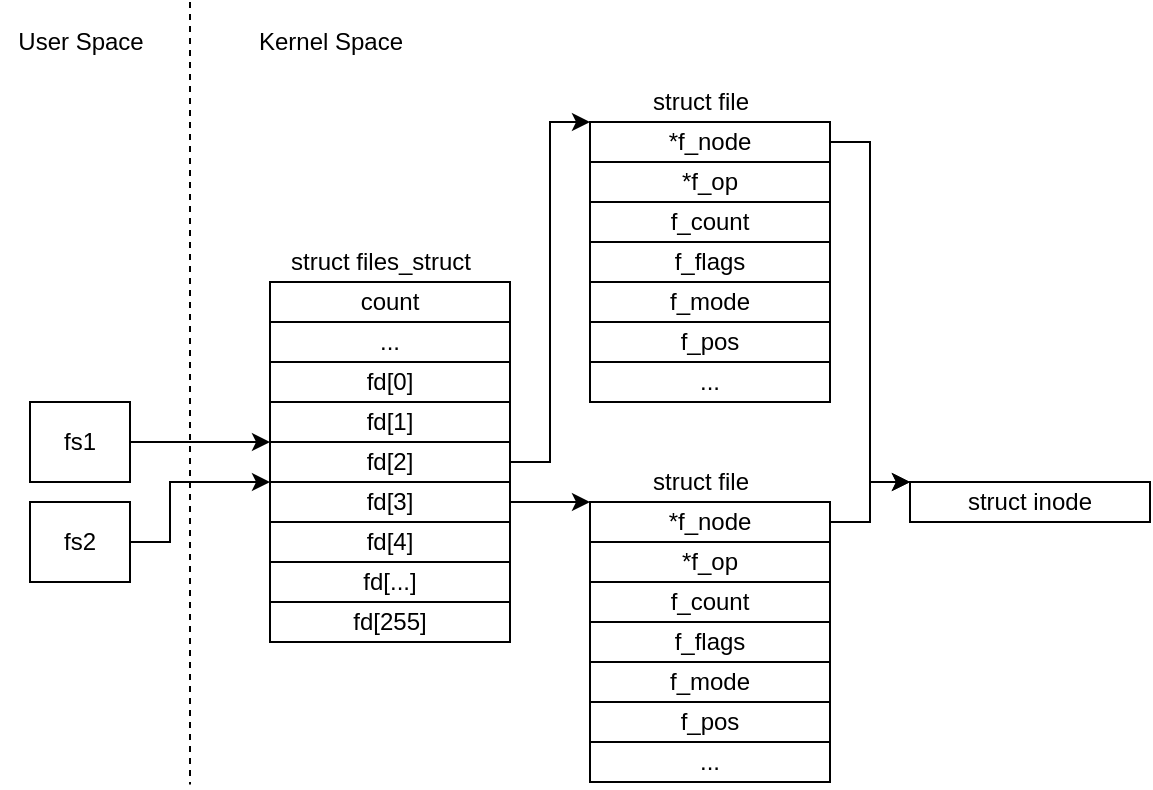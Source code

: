 <mxfile>
    <diagram id="vR1wObXb0Fl8Qe1qTvs4" name="Page-1">
        <mxGraphModel dx="853" dy="531" grid="0" gridSize="10" guides="1" tooltips="1" connect="1" arrows="1" fold="1" page="1" pageScale="1" pageWidth="1169" pageHeight="827" math="0" shadow="0">
            <root>
                <mxCell id="0"/>
                <mxCell id="1" parent="0"/>
                <mxCell id="76" style="edgeStyle=none;rounded=0;html=1;entryX=0;entryY=0;entryDx=0;entryDy=0;" edge="1" parent="1" source="2" target="60">
                    <mxGeometry relative="1" as="geometry"/>
                </mxCell>
                <mxCell id="2" value="fs1" style="whiteSpace=wrap;html=1;" parent="1" vertex="1">
                    <mxGeometry x="550" y="230" width="50" height="40" as="geometry"/>
                </mxCell>
                <mxCell id="77" style="edgeStyle=none;rounded=0;html=1;entryX=0;entryY=0;entryDx=0;entryDy=0;" edge="1" parent="1" source="3" target="61">
                    <mxGeometry relative="1" as="geometry">
                        <Array as="points">
                            <mxPoint x="620" y="300"/>
                            <mxPoint x="620" y="270"/>
                        </Array>
                    </mxGeometry>
                </mxCell>
                <mxCell id="3" value="fs2" style="whiteSpace=wrap;html=1;" parent="1" vertex="1">
                    <mxGeometry x="550" y="280" width="50" height="40" as="geometry"/>
                </mxCell>
                <mxCell id="59" style="edgeStyle=none;rounded=0;html=1;endArrow=none;endFill=0;dashed=1;" parent="1" edge="1">
                    <mxGeometry relative="1" as="geometry">
                        <mxPoint x="630" y="30" as="sourcePoint"/>
                        <mxPoint x="630" y="421.235" as="targetPoint"/>
                    </mxGeometry>
                </mxCell>
                <mxCell id="39" value="count" style="whiteSpace=wrap;html=1;" parent="1" vertex="1">
                    <mxGeometry x="670" y="170" width="120" height="20" as="geometry"/>
                </mxCell>
                <mxCell id="40" value="..." style="whiteSpace=wrap;html=1;" parent="1" vertex="1">
                    <mxGeometry x="670" y="190" width="120" height="20" as="geometry"/>
                </mxCell>
                <mxCell id="41" value="fd[0]" style="whiteSpace=wrap;html=1;" parent="1" vertex="1">
                    <mxGeometry x="670" y="210" width="120" height="20" as="geometry"/>
                </mxCell>
                <mxCell id="42" value="fd[1]" style="whiteSpace=wrap;html=1;" parent="1" vertex="1">
                    <mxGeometry x="670" y="230" width="120" height="20" as="geometry"/>
                </mxCell>
                <mxCell id="43" value="fd[...]" style="whiteSpace=wrap;html=1;" parent="1" vertex="1">
                    <mxGeometry x="670" y="310" width="120" height="20" as="geometry"/>
                </mxCell>
                <mxCell id="44" value="fd[255]" style="whiteSpace=wrap;html=1;" parent="1" vertex="1">
                    <mxGeometry x="670" y="330" width="120" height="20" as="geometry"/>
                </mxCell>
                <mxCell id="46" value="struct files_struct" style="text;html=1;resizable=0;autosize=1;align=center;verticalAlign=middle;points=[];fillColor=none;strokeColor=none;rounded=0;" parent="1" vertex="1">
                    <mxGeometry x="670" y="150" width="110" height="20" as="geometry"/>
                </mxCell>
                <mxCell id="55" style="edgeStyle=none;rounded=0;html=1;exitX=1;exitY=0.5;exitDx=0;exitDy=0;entryX=0;entryY=0;entryDx=0;entryDy=0;" parent="1" source="47" target="54" edge="1">
                    <mxGeometry relative="1" as="geometry">
                        <Array as="points">
                            <mxPoint x="970" y="290"/>
                            <mxPoint x="970" y="270"/>
                        </Array>
                    </mxGeometry>
                </mxCell>
                <mxCell id="47" value="*f_node" style="whiteSpace=wrap;html=1;" parent="1" vertex="1">
                    <mxGeometry x="830" y="280" width="120" height="20" as="geometry"/>
                </mxCell>
                <mxCell id="48" value="*f_op" style="whiteSpace=wrap;html=1;" parent="1" vertex="1">
                    <mxGeometry x="830" y="300" width="120" height="20" as="geometry"/>
                </mxCell>
                <mxCell id="49" value="f_count" style="whiteSpace=wrap;html=1;" parent="1" vertex="1">
                    <mxGeometry x="830" y="320" width="120" height="20" as="geometry"/>
                </mxCell>
                <mxCell id="50" value="f_flags" style="whiteSpace=wrap;html=1;" parent="1" vertex="1">
                    <mxGeometry x="830" y="340" width="120" height="20" as="geometry"/>
                </mxCell>
                <mxCell id="51" value="f_mode" style="whiteSpace=wrap;html=1;" parent="1" vertex="1">
                    <mxGeometry x="830" y="360" width="120" height="20" as="geometry"/>
                </mxCell>
                <mxCell id="52" value="f_pos" style="whiteSpace=wrap;html=1;" parent="1" vertex="1">
                    <mxGeometry x="830" y="380" width="120" height="20" as="geometry"/>
                </mxCell>
                <mxCell id="53" value="..." style="whiteSpace=wrap;html=1;" parent="1" vertex="1">
                    <mxGeometry x="830" y="400" width="120" height="20" as="geometry"/>
                </mxCell>
                <mxCell id="54" value="struct inode" style="whiteSpace=wrap;html=1;" parent="1" vertex="1">
                    <mxGeometry x="990" y="270" width="120" height="20" as="geometry"/>
                </mxCell>
                <mxCell id="58" value="Kernel Space" style="text;html=1;resizable=0;autosize=1;align=center;verticalAlign=middle;points=[];fillColor=none;strokeColor=none;rounded=0;" parent="1" vertex="1">
                    <mxGeometry x="655" y="40" width="90" height="20" as="geometry"/>
                </mxCell>
                <mxCell id="74" style="edgeStyle=none;rounded=0;html=1;exitX=1;exitY=0.5;exitDx=0;exitDy=0;entryX=0;entryY=0;entryDx=0;entryDy=0;" edge="1" parent="1" source="60" target="63">
                    <mxGeometry relative="1" as="geometry">
                        <Array as="points">
                            <mxPoint x="810" y="260"/>
                            <mxPoint x="810" y="90"/>
                        </Array>
                    </mxGeometry>
                </mxCell>
                <mxCell id="60" value="fd[2]" style="whiteSpace=wrap;html=1;" vertex="1" parent="1">
                    <mxGeometry x="670" y="250" width="120" height="20" as="geometry"/>
                </mxCell>
                <mxCell id="75" style="edgeStyle=none;rounded=0;html=1;exitX=1;exitY=0.5;exitDx=0;exitDy=0;entryX=0;entryY=0;entryDx=0;entryDy=0;" edge="1" parent="1" source="61" target="47">
                    <mxGeometry relative="1" as="geometry"/>
                </mxCell>
                <mxCell id="61" value="fd[3]" style="whiteSpace=wrap;html=1;" vertex="1" parent="1">
                    <mxGeometry x="670" y="270" width="120" height="20" as="geometry"/>
                </mxCell>
                <mxCell id="62" value="fd[4]" style="whiteSpace=wrap;html=1;" vertex="1" parent="1">
                    <mxGeometry x="670" y="290" width="120" height="20" as="geometry"/>
                </mxCell>
                <mxCell id="73" style="edgeStyle=none;html=1;exitX=1;exitY=0.5;exitDx=0;exitDy=0;entryX=0;entryY=0;entryDx=0;entryDy=0;rounded=0;" edge="1" parent="1" source="63" target="54">
                    <mxGeometry relative="1" as="geometry">
                        <Array as="points">
                            <mxPoint x="970" y="100"/>
                            <mxPoint x="970" y="270"/>
                        </Array>
                    </mxGeometry>
                </mxCell>
                <mxCell id="63" value="*f_node" style="whiteSpace=wrap;html=1;" vertex="1" parent="1">
                    <mxGeometry x="830" y="90" width="120" height="20" as="geometry"/>
                </mxCell>
                <mxCell id="64" value="*f_op" style="whiteSpace=wrap;html=1;" vertex="1" parent="1">
                    <mxGeometry x="830" y="110" width="120" height="20" as="geometry"/>
                </mxCell>
                <mxCell id="65" value="f_count" style="whiteSpace=wrap;html=1;" vertex="1" parent="1">
                    <mxGeometry x="830" y="130" width="120" height="20" as="geometry"/>
                </mxCell>
                <mxCell id="66" value="f_flags" style="whiteSpace=wrap;html=1;" vertex="1" parent="1">
                    <mxGeometry x="830" y="150" width="120" height="20" as="geometry"/>
                </mxCell>
                <mxCell id="67" value="f_mode" style="whiteSpace=wrap;html=1;" vertex="1" parent="1">
                    <mxGeometry x="830" y="170" width="120" height="20" as="geometry"/>
                </mxCell>
                <mxCell id="68" value="f_pos" style="whiteSpace=wrap;html=1;" vertex="1" parent="1">
                    <mxGeometry x="830" y="190" width="120" height="20" as="geometry"/>
                </mxCell>
                <mxCell id="69" value="..." style="whiteSpace=wrap;html=1;" vertex="1" parent="1">
                    <mxGeometry x="830" y="210" width="120" height="20" as="geometry"/>
                </mxCell>
                <mxCell id="70" value="struct file" style="text;html=1;resizable=0;autosize=1;align=center;verticalAlign=middle;points=[];fillColor=none;strokeColor=none;rounded=0;" vertex="1" parent="1">
                    <mxGeometry x="855" y="260" width="60" height="20" as="geometry"/>
                </mxCell>
                <mxCell id="72" value="struct file" style="text;html=1;resizable=0;autosize=1;align=center;verticalAlign=middle;points=[];fillColor=none;strokeColor=none;rounded=0;" vertex="1" parent="1">
                    <mxGeometry x="855" y="70" width="60" height="20" as="geometry"/>
                </mxCell>
                <mxCell id="78" value="User Space" style="text;html=1;resizable=0;autosize=1;align=center;verticalAlign=middle;points=[];fillColor=none;strokeColor=none;rounded=0;" vertex="1" parent="1">
                    <mxGeometry x="535" y="40" width="80" height="20" as="geometry"/>
                </mxCell>
            </root>
        </mxGraphModel>
    </diagram>
</mxfile>